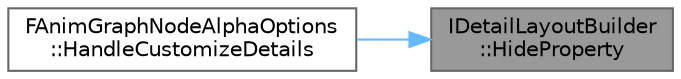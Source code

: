 digraph "IDetailLayoutBuilder::HideProperty"
{
 // INTERACTIVE_SVG=YES
 // LATEX_PDF_SIZE
  bgcolor="transparent";
  edge [fontname=Helvetica,fontsize=10,labelfontname=Helvetica,labelfontsize=10];
  node [fontname=Helvetica,fontsize=10,shape=box,height=0.2,width=0.4];
  rankdir="RL";
  Node1 [id="Node000001",label="IDetailLayoutBuilder\l::HideProperty",height=0.2,width=0.4,color="gray40", fillcolor="grey60", style="filled", fontcolor="black",tooltip="Hides a property from view."];
  Node1 -> Node2 [id="edge1_Node000001_Node000002",dir="back",color="steelblue1",style="solid",tooltip=" "];
  Node2 [id="Node000002",label="FAnimGraphNodeAlphaOptions\l::HandleCustomizeDetails",height=0.2,width=0.4,color="grey40", fillcolor="white", style="filled",URL="$d0/d04/structFAnimGraphNodeAlphaOptions.html#a314161fa24c09c9776113ca301a08acd",tooltip=" "];
}
